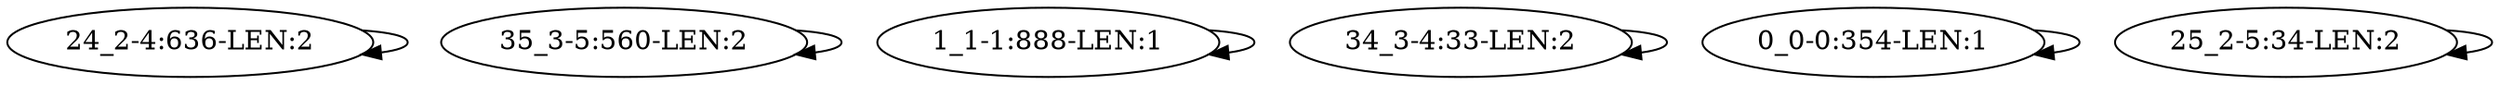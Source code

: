 digraph G {
    "24_2-4:636-LEN:2" -> "24_2-4:636-LEN:2";
    "35_3-5:560-LEN:2" -> "35_3-5:560-LEN:2";
    "1_1-1:888-LEN:1" -> "1_1-1:888-LEN:1";
    "34_3-4:33-LEN:2" -> "34_3-4:33-LEN:2";
    "0_0-0:354-LEN:1" -> "0_0-0:354-LEN:1";
    "25_2-5:34-LEN:2" -> "25_2-5:34-LEN:2";
}
